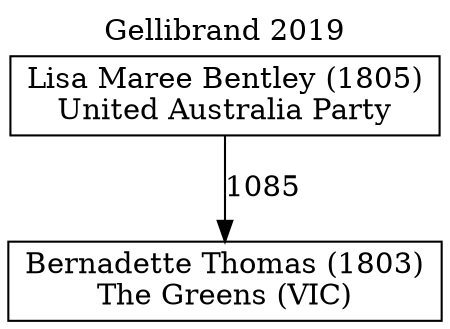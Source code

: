 // House preference flow
digraph "Bernadette Thomas (1803)_Gellibrand_2019" {
	graph [label="Gellibrand 2019" labelloc=t mclimit=10]
	node [shape=box]
	"Bernadette Thomas (1803)" [label="Bernadette Thomas (1803)
The Greens (VIC)"]
	"Lisa Maree Bentley (1805)" [label="Lisa Maree Bentley (1805)
United Australia Party"]
	"Lisa Maree Bentley (1805)" [label="Lisa Maree Bentley (1805)
United Australia Party"]
	"Lisa Maree Bentley (1805)" -> "Bernadette Thomas (1803)" [label=1085]
}
